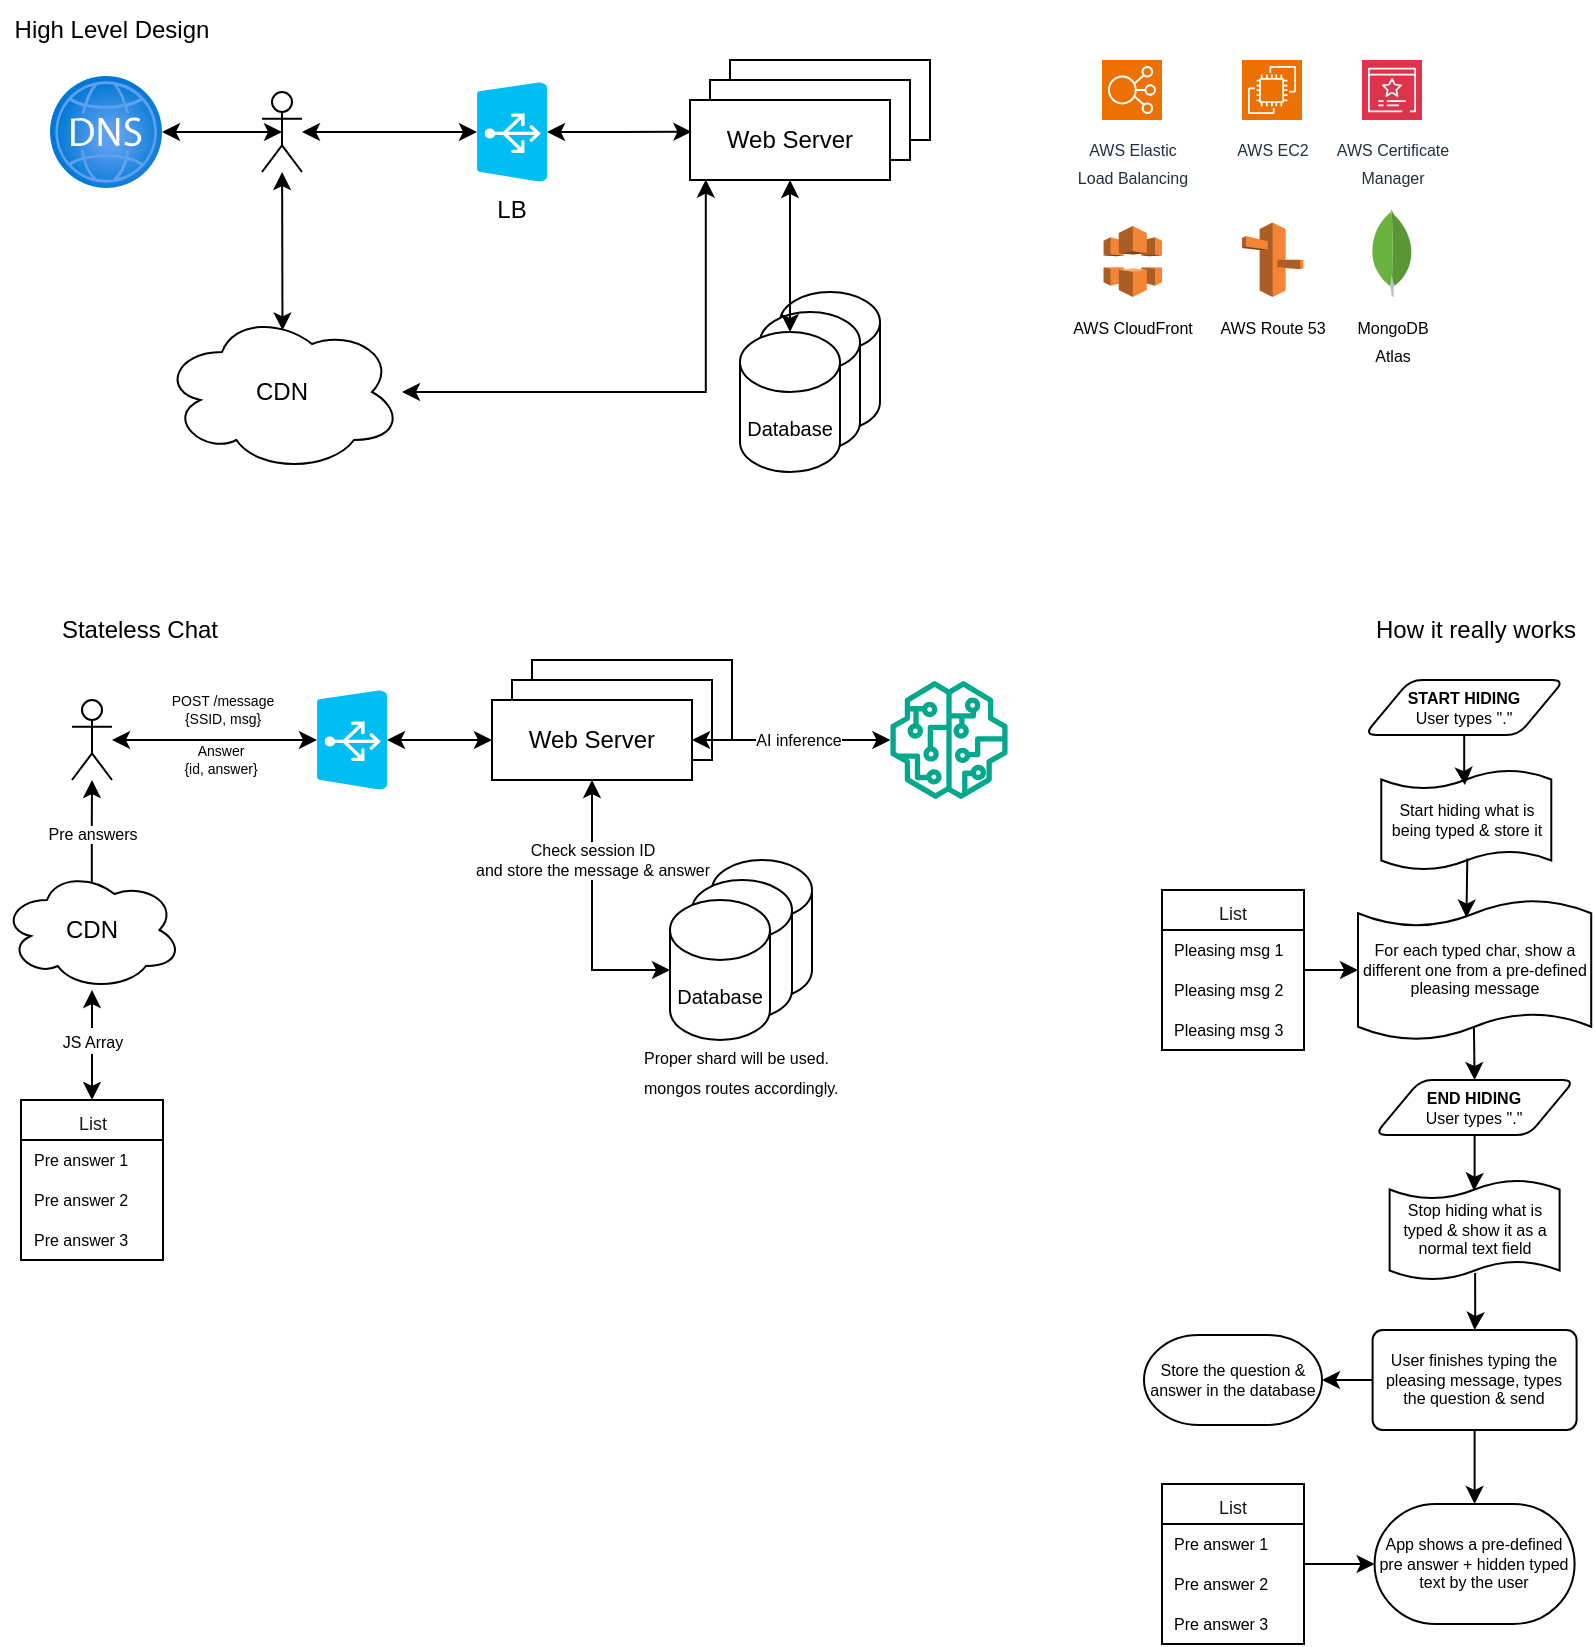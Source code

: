 <mxfile version="26.0.10">
  <diagram name="Page-1" id="pXdDRyZ64dS61cigYgUA">
    <mxGraphModel dx="1079" dy="623" grid="1" gridSize="10" guides="1" tooltips="1" connect="1" arrows="1" fold="1" page="1" pageScale="1" pageWidth="827" pageHeight="1169" math="0" shadow="0">
      <root>
        <mxCell id="0" />
        <mxCell id="1" parent="0" />
        <mxCell id="v0xAUiyPOvjsgH3e3ayZ-17" style="edgeStyle=orthogonalEdgeStyle;rounded=0;orthogonalLoop=1;jettySize=auto;html=1;exitX=0.5;exitY=0.5;exitDx=0;exitDy=0;exitPerimeter=0;startArrow=classic;startFill=1;" edge="1" parent="1" source="v0xAUiyPOvjsgH3e3ayZ-2" target="v0xAUiyPOvjsgH3e3ayZ-35">
          <mxGeometry relative="1" as="geometry">
            <mxPoint x="90.0" y="76" as="targetPoint" />
          </mxGeometry>
        </mxCell>
        <mxCell id="v0xAUiyPOvjsgH3e3ayZ-24" value="" style="edgeStyle=orthogonalEdgeStyle;rounded=0;orthogonalLoop=1;jettySize=auto;html=1;startArrow=classic;startFill=1;entryX=0.5;entryY=0;entryDx=0;entryDy=0;entryPerimeter=0;" edge="1" parent="1" source="v0xAUiyPOvjsgH3e3ayZ-2" target="v0xAUiyPOvjsgH3e3ayZ-38">
          <mxGeometry relative="1" as="geometry">
            <mxPoint x="240.0" y="76" as="targetPoint" />
          </mxGeometry>
        </mxCell>
        <mxCell id="v0xAUiyPOvjsgH3e3ayZ-2" value="" style="shape=umlActor;verticalLabelPosition=bottom;verticalAlign=top;html=1;outlineConnect=0;" vertex="1" parent="1">
          <mxGeometry x="140" y="56" width="20" height="40" as="geometry" />
        </mxCell>
        <mxCell id="v0xAUiyPOvjsgH3e3ayZ-4" value="" style="shape=cylinder3;whiteSpace=wrap;html=1;boundedLbl=1;backgroundOutline=1;size=15;" vertex="1" parent="1">
          <mxGeometry x="399" y="156" width="50" height="70" as="geometry" />
        </mxCell>
        <mxCell id="v0xAUiyPOvjsgH3e3ayZ-5" value="" style="shape=cylinder3;whiteSpace=wrap;html=1;boundedLbl=1;backgroundOutline=1;size=15;" vertex="1" parent="1">
          <mxGeometry x="389" y="166" width="50" height="70" as="geometry" />
        </mxCell>
        <mxCell id="v0xAUiyPOvjsgH3e3ayZ-6" value="&lt;font size=&quot;1&quot;&gt;Database&lt;/font&gt;" style="shape=cylinder3;whiteSpace=wrap;html=1;boundedLbl=1;backgroundOutline=1;size=15;" vertex="1" parent="1">
          <mxGeometry x="379" y="176" width="50" height="70" as="geometry" />
        </mxCell>
        <mxCell id="v0xAUiyPOvjsgH3e3ayZ-9" value="Server" style="rounded=0;whiteSpace=wrap;html=1;" vertex="1" parent="1">
          <mxGeometry x="374" y="40" width="100" height="40" as="geometry" />
        </mxCell>
        <mxCell id="v0xAUiyPOvjsgH3e3ayZ-10" value="Server" style="rounded=0;whiteSpace=wrap;html=1;" vertex="1" parent="1">
          <mxGeometry x="364" y="50" width="100" height="40" as="geometry" />
        </mxCell>
        <mxCell id="v0xAUiyPOvjsgH3e3ayZ-22" value="" style="edgeStyle=orthogonalEdgeStyle;rounded=0;orthogonalLoop=1;jettySize=auto;html=1;startArrow=classic;startFill=1;" edge="1" parent="1" source="v0xAUiyPOvjsgH3e3ayZ-11" target="v0xAUiyPOvjsgH3e3ayZ-6">
          <mxGeometry relative="1" as="geometry" />
        </mxCell>
        <mxCell id="v0xAUiyPOvjsgH3e3ayZ-11" value="Web Server" style="rounded=0;whiteSpace=wrap;html=1;" vertex="1" parent="1">
          <mxGeometry x="354" y="60" width="100" height="40" as="geometry" />
        </mxCell>
        <mxCell id="v0xAUiyPOvjsgH3e3ayZ-12" value="CDN" style="ellipse;shape=cloud;whiteSpace=wrap;html=1;" vertex="1" parent="1">
          <mxGeometry x="90" y="166" width="120" height="80" as="geometry" />
        </mxCell>
        <mxCell id="v0xAUiyPOvjsgH3e3ayZ-19" value="" style="endArrow=classic;startArrow=classic;html=1;rounded=0;exitX=0.502;exitY=0.115;exitDx=0;exitDy=0;exitPerimeter=0;" edge="1" parent="1" source="v0xAUiyPOvjsgH3e3ayZ-12" target="v0xAUiyPOvjsgH3e3ayZ-2">
          <mxGeometry width="50" height="50" relative="1" as="geometry">
            <mxPoint x="230" y="206" as="sourcePoint" />
            <mxPoint x="280" y="156" as="targetPoint" />
          </mxGeometry>
        </mxCell>
        <mxCell id="v0xAUiyPOvjsgH3e3ayZ-20" style="edgeStyle=orthogonalEdgeStyle;rounded=0;orthogonalLoop=1;jettySize=auto;html=1;entryX=0.007;entryY=0.397;entryDx=0;entryDy=0;entryPerimeter=0;startArrow=classic;startFill=1;exitX=0.5;exitY=1;exitDx=0;exitDy=0;exitPerimeter=0;" edge="1" parent="1" source="v0xAUiyPOvjsgH3e3ayZ-38" target="v0xAUiyPOvjsgH3e3ayZ-11">
          <mxGeometry relative="1" as="geometry">
            <mxPoint x="300.0" y="76" as="sourcePoint" />
          </mxGeometry>
        </mxCell>
        <mxCell id="v0xAUiyPOvjsgH3e3ayZ-23" style="edgeStyle=orthogonalEdgeStyle;rounded=0;orthogonalLoop=1;jettySize=auto;html=1;entryX=0.079;entryY=0.994;entryDx=0;entryDy=0;entryPerimeter=0;startArrow=classic;startFill=1;" edge="1" parent="1" source="v0xAUiyPOvjsgH3e3ayZ-12" target="v0xAUiyPOvjsgH3e3ayZ-11">
          <mxGeometry relative="1" as="geometry" />
        </mxCell>
        <mxCell id="v0xAUiyPOvjsgH3e3ayZ-25" value="High Level Design" style="text;html=1;align=center;verticalAlign=middle;whiteSpace=wrap;rounded=0;" vertex="1" parent="1">
          <mxGeometry x="10" y="10" width="110" height="30" as="geometry" />
        </mxCell>
        <mxCell id="v0xAUiyPOvjsgH3e3ayZ-26" value="&lt;font style=&quot;font-size: 8px;&quot;&gt;AWS EC2&lt;/font&gt;" style="sketch=0;points=[[0,0,0],[0.25,0,0],[0.5,0,0],[0.75,0,0],[1,0,0],[0,1,0],[0.25,1,0],[0.5,1,0],[0.75,1,0],[1,1,0],[0,0.25,0],[0,0.5,0],[0,0.75,0],[1,0.25,0],[1,0.5,0],[1,0.75,0]];outlineConnect=0;fontColor=#232F3E;fillColor=#ED7100;strokeColor=#ffffff;dashed=0;verticalLabelPosition=bottom;verticalAlign=top;align=center;html=1;fontSize=12;fontStyle=0;aspect=fixed;shape=mxgraph.aws4.resourceIcon;resIcon=mxgraph.aws4.ec2;" vertex="1" parent="1">
          <mxGeometry x="630" y="40" width="30" height="30" as="geometry" />
        </mxCell>
        <mxCell id="v0xAUiyPOvjsgH3e3ayZ-29" value="&lt;font style=&quot;font-size: 8px;&quot;&gt;AWS Elastic &lt;br&gt;Load Balancing&lt;/font&gt;" style="sketch=0;points=[[0,0,0],[0.25,0,0],[0.5,0,0],[0.75,0,0],[1,0,0],[0,1,0],[0.25,1,0],[0.5,1,0],[0.75,1,0],[1,1,0],[0,0.25,0],[0,0.5,0],[0,0.75,0],[1,0.25,0],[1,0.5,0],[1,0.75,0]];outlineConnect=0;fontColor=#232F3E;fillColor=#ED7100;strokeColor=#ffffff;dashed=0;verticalLabelPosition=bottom;verticalAlign=top;align=center;html=1;fontSize=12;fontStyle=0;aspect=fixed;shape=mxgraph.aws4.resourceIcon;resIcon=mxgraph.aws4.elastic_load_balancing;" vertex="1" parent="1">
          <mxGeometry x="560" y="40" width="30" height="30" as="geometry" />
        </mxCell>
        <mxCell id="v0xAUiyPOvjsgH3e3ayZ-31" value="&lt;font style=&quot;font-size: 8px;&quot;&gt;AWS CloudFront&lt;/font&gt;" style="outlineConnect=0;dashed=0;verticalLabelPosition=bottom;verticalAlign=top;align=center;html=1;shape=mxgraph.aws3.cloudfront;fillColor=#F58536;gradientColor=none;" vertex="1" parent="1">
          <mxGeometry x="560.8" y="123" width="29.2" height="35.5" as="geometry" />
        </mxCell>
        <mxCell id="v0xAUiyPOvjsgH3e3ayZ-32" value="&lt;font style=&quot;font-size: 8px;&quot;&gt;AWS Route 53&lt;/font&gt;" style="outlineConnect=0;dashed=0;verticalLabelPosition=bottom;verticalAlign=top;align=center;html=1;shape=mxgraph.aws3.route_53;fillColor=#F58536;gradientColor=none;" vertex="1" parent="1">
          <mxGeometry x="630" y="121.25" width="30.72" height="37.25" as="geometry" />
        </mxCell>
        <mxCell id="v0xAUiyPOvjsgH3e3ayZ-33" value="&lt;font style=&quot;font-size: 8px;&quot;&gt;AWS Certificate &lt;br&gt;Manager&lt;/font&gt;" style="sketch=0;points=[[0,0,0],[0.25,0,0],[0.5,0,0],[0.75,0,0],[1,0,0],[0,1,0],[0.25,1,0],[0.5,1,0],[0.75,1,0],[1,1,0],[0,0.25,0],[0,0.5,0],[0,0.75,0],[1,0.25,0],[1,0.5,0],[1,0.75,0]];outlineConnect=0;fontColor=#232F3E;fillColor=#DD344C;strokeColor=#ffffff;dashed=0;verticalLabelPosition=bottom;verticalAlign=top;align=center;html=1;fontSize=12;fontStyle=0;aspect=fixed;shape=mxgraph.aws4.resourceIcon;resIcon=mxgraph.aws4.certificate_manager_3;" vertex="1" parent="1">
          <mxGeometry x="690" y="40" width="30" height="30" as="geometry" />
        </mxCell>
        <mxCell id="v0xAUiyPOvjsgH3e3ayZ-34" value="&lt;font style=&quot;font-size: 8px;&quot;&gt;MongoDB&lt;br&gt;Atlas&lt;/font&gt;" style="dashed=0;outlineConnect=0;html=1;align=center;labelPosition=center;verticalLabelPosition=bottom;verticalAlign=top;shape=mxgraph.weblogos.mongodb" vertex="1" parent="1">
          <mxGeometry x="694.48" y="114.5" width="21.03" height="44" as="geometry" />
        </mxCell>
        <mxCell id="v0xAUiyPOvjsgH3e3ayZ-35" value="" style="image;aspect=fixed;html=1;points=[];align=center;fontSize=12;image=img/lib/azure2/networking/DNS_Zones.svg;" vertex="1" parent="1">
          <mxGeometry x="34" y="48" width="56" height="56" as="geometry" />
        </mxCell>
        <mxCell id="v0xAUiyPOvjsgH3e3ayZ-38" value="" style="verticalLabelPosition=bottom;html=1;verticalAlign=top;align=center;strokeColor=none;fillColor=#00BEF2;shape=mxgraph.azure.azure_load_balancer;rotation=-90;" vertex="1" parent="1">
          <mxGeometry x="240" y="58.5" width="50" height="35" as="geometry" />
        </mxCell>
        <mxCell id="v0xAUiyPOvjsgH3e3ayZ-40" value="LB" style="text;html=1;align=center;verticalAlign=middle;whiteSpace=wrap;rounded=0;" vertex="1" parent="1">
          <mxGeometry x="235" y="100" width="60" height="30" as="geometry" />
        </mxCell>
        <mxCell id="v0xAUiyPOvjsgH3e3ayZ-48" value="Stateless Chat" style="text;html=1;align=center;verticalAlign=middle;whiteSpace=wrap;rounded=0;" vertex="1" parent="1">
          <mxGeometry x="34" y="310" width="90" height="30" as="geometry" />
        </mxCell>
        <mxCell id="v0xAUiyPOvjsgH3e3ayZ-50" value="" style="shape=umlActor;verticalLabelPosition=bottom;verticalAlign=top;html=1;outlineConnect=0;" vertex="1" parent="1">
          <mxGeometry x="45" y="360" width="20" height="40" as="geometry" />
        </mxCell>
        <mxCell id="v0xAUiyPOvjsgH3e3ayZ-51" value="" style="edgeStyle=orthogonalEdgeStyle;rounded=0;orthogonalLoop=1;jettySize=auto;html=1;startArrow=classic;startFill=1;entryX=0.5;entryY=0;entryDx=0;entryDy=0;entryPerimeter=0;" edge="1" parent="1" target="v0xAUiyPOvjsgH3e3ayZ-52" source="v0xAUiyPOvjsgH3e3ayZ-50">
          <mxGeometry relative="1" as="geometry">
            <mxPoint x="80" y="382.5" as="sourcePoint" />
            <mxPoint x="160.0" y="382.5" as="targetPoint" />
          </mxGeometry>
        </mxCell>
        <mxCell id="v0xAUiyPOvjsgH3e3ayZ-53" value="&lt;span style=&quot;line-height: 70%;&quot;&gt;Answer&lt;br&gt;{id, answer}&lt;/span&gt;" style="edgeLabel;html=1;align=center;verticalAlign=middle;resizable=0;points=[];fontSize=7;" vertex="1" connectable="0" parent="v0xAUiyPOvjsgH3e3ayZ-51">
          <mxGeometry x="0.199" y="-1" relative="1" as="geometry">
            <mxPoint x="-8" y="9" as="offset" />
          </mxGeometry>
        </mxCell>
        <mxCell id="v0xAUiyPOvjsgH3e3ayZ-58" value="&lt;font&gt;POST /message&lt;/font&gt;&lt;div&gt;&lt;font&gt;{SSID, msg}&lt;/font&gt;&lt;/div&gt;" style="edgeLabel;html=1;align=center;verticalAlign=middle;resizable=0;points=[];fontSize=7;" vertex="1" connectable="0" parent="v0xAUiyPOvjsgH3e3ayZ-51">
          <mxGeometry x="0.277" relative="1" as="geometry">
            <mxPoint x="-11" y="-15" as="offset" />
          </mxGeometry>
        </mxCell>
        <mxCell id="v0xAUiyPOvjsgH3e3ayZ-57" value="" style="edgeStyle=orthogonalEdgeStyle;rounded=0;orthogonalLoop=1;jettySize=auto;html=1;startArrow=classic;startFill=1;" edge="1" parent="1" source="v0xAUiyPOvjsgH3e3ayZ-52" target="v0xAUiyPOvjsgH3e3ayZ-56">
          <mxGeometry relative="1" as="geometry" />
        </mxCell>
        <mxCell id="v0xAUiyPOvjsgH3e3ayZ-52" value="" style="verticalLabelPosition=bottom;html=1;verticalAlign=top;align=center;strokeColor=none;fillColor=#00BEF2;shape=mxgraph.azure.azure_load_balancer;rotation=-90;" vertex="1" parent="1">
          <mxGeometry x="160" y="362.5" width="50" height="35" as="geometry" />
        </mxCell>
        <mxCell id="v0xAUiyPOvjsgH3e3ayZ-54" value="Server" style="rounded=0;whiteSpace=wrap;html=1;" vertex="1" parent="1">
          <mxGeometry x="275" y="340" width="100" height="40" as="geometry" />
        </mxCell>
        <mxCell id="v0xAUiyPOvjsgH3e3ayZ-55" value="Server" style="rounded=0;whiteSpace=wrap;html=1;" vertex="1" parent="1">
          <mxGeometry x="265" y="350" width="100" height="40" as="geometry" />
        </mxCell>
        <mxCell id="v0xAUiyPOvjsgH3e3ayZ-63" value="" style="edgeStyle=orthogonalEdgeStyle;rounded=0;orthogonalLoop=1;jettySize=auto;html=1;entryX=0;entryY=0.5;entryDx=0;entryDy=0;entryPerimeter=0;startArrow=classic;startFill=1;" edge="1" parent="1" source="v0xAUiyPOvjsgH3e3ayZ-56" target="v0xAUiyPOvjsgH3e3ayZ-64">
          <mxGeometry relative="1" as="geometry">
            <mxPoint x="295" y="470" as="targetPoint" />
          </mxGeometry>
        </mxCell>
        <mxCell id="v0xAUiyPOvjsgH3e3ayZ-65" value="Check session ID&lt;br&gt;and store the message &amp;amp; answer" style="edgeLabel;html=1;align=center;verticalAlign=middle;resizable=0;points=[];fontSize=8;" vertex="1" connectable="0" parent="v0xAUiyPOvjsgH3e3ayZ-63">
          <mxGeometry x="-0.432" y="2" relative="1" as="geometry">
            <mxPoint x="-2" y="2" as="offset" />
          </mxGeometry>
        </mxCell>
        <mxCell id="v0xAUiyPOvjsgH3e3ayZ-104" style="edgeStyle=orthogonalEdgeStyle;rounded=0;orthogonalLoop=1;jettySize=auto;html=1;exitX=1;exitY=0.5;exitDx=0;exitDy=0;startArrow=classic;startFill=1;" edge="1" parent="1" source="v0xAUiyPOvjsgH3e3ayZ-56" target="v0xAUiyPOvjsgH3e3ayZ-103">
          <mxGeometry relative="1" as="geometry" />
        </mxCell>
        <mxCell id="v0xAUiyPOvjsgH3e3ayZ-105" value="AI inference" style="edgeLabel;html=1;align=center;verticalAlign=middle;resizable=0;points=[];fontSize=8;" vertex="1" connectable="0" parent="v0xAUiyPOvjsgH3e3ayZ-104">
          <mxGeometry x="0.056" relative="1" as="geometry">
            <mxPoint as="offset" />
          </mxGeometry>
        </mxCell>
        <mxCell id="v0xAUiyPOvjsgH3e3ayZ-56" value="Web Server" style="rounded=0;whiteSpace=wrap;html=1;" vertex="1" parent="1">
          <mxGeometry x="255" y="360" width="100" height="40" as="geometry" />
        </mxCell>
        <mxCell id="v0xAUiyPOvjsgH3e3ayZ-60" value="" style="shape=cylinder3;whiteSpace=wrap;html=1;boundedLbl=1;backgroundOutline=1;size=15;" vertex="1" parent="1">
          <mxGeometry x="365" y="440" width="50" height="70" as="geometry" />
        </mxCell>
        <mxCell id="v0xAUiyPOvjsgH3e3ayZ-61" value="" style="shape=cylinder3;whiteSpace=wrap;html=1;boundedLbl=1;backgroundOutline=1;size=15;" vertex="1" parent="1">
          <mxGeometry x="355" y="450" width="50" height="70" as="geometry" />
        </mxCell>
        <mxCell id="v0xAUiyPOvjsgH3e3ayZ-64" value="&lt;font size=&quot;1&quot;&gt;Database&lt;/font&gt;" style="shape=cylinder3;whiteSpace=wrap;html=1;boundedLbl=1;backgroundOutline=1;size=15;" vertex="1" parent="1">
          <mxGeometry x="344" y="460" width="50" height="70" as="geometry" />
        </mxCell>
        <mxCell id="v0xAUiyPOvjsgH3e3ayZ-68" value="&lt;font style=&quot;font-size: 8px;&quot;&gt;Proper shard will be used.&lt;/font&gt;&lt;div&gt;&lt;font style=&quot;font-size: 8px;&quot;&gt;mongos routes accordingly.&lt;/font&gt;&lt;/div&gt;" style="text;html=1;align=left;verticalAlign=middle;whiteSpace=wrap;rounded=0;" vertex="1" parent="1">
          <mxGeometry x="329" y="530" width="100" height="30" as="geometry" />
        </mxCell>
        <mxCell id="v0xAUiyPOvjsgH3e3ayZ-82" value="" style="edgeStyle=orthogonalEdgeStyle;rounded=0;orthogonalLoop=1;jettySize=auto;html=1;startArrow=classic;startFill=1;" edge="1" parent="1" source="v0xAUiyPOvjsgH3e3ayZ-73" target="v0xAUiyPOvjsgH3e3ayZ-79">
          <mxGeometry relative="1" as="geometry" />
        </mxCell>
        <mxCell id="v0xAUiyPOvjsgH3e3ayZ-84" value="&lt;font style=&quot;font-size: 8px;&quot;&gt;JS Array&lt;/font&gt;" style="edgeLabel;html=1;align=center;verticalAlign=middle;resizable=0;points=[];" vertex="1" connectable="0" parent="v0xAUiyPOvjsgH3e3ayZ-82">
          <mxGeometry x="-0.239" y="1" relative="1" as="geometry">
            <mxPoint x="1" y="-9" as="offset" />
          </mxGeometry>
        </mxCell>
        <mxCell id="v0xAUiyPOvjsgH3e3ayZ-73" value="List" style="swimlane;fontStyle=0;childLayout=stackLayout;horizontal=1;startSize=20;horizontalStack=0;resizeParent=1;resizeParentMax=0;resizeLast=0;collapsible=1;marginBottom=0;whiteSpace=wrap;html=1;fontSize=9;verticalAlign=top;textOpacity=90;" vertex="1" parent="1">
          <mxGeometry x="19.5" y="560" width="71" height="80" as="geometry">
            <mxRectangle x="19.5" y="560" width="50" height="20" as="alternateBounds" />
          </mxGeometry>
        </mxCell>
        <mxCell id="v0xAUiyPOvjsgH3e3ayZ-74" value="Pre answer 1" style="text;strokeColor=none;fillColor=none;align=left;verticalAlign=middle;spacingLeft=4;spacingRight=4;overflow=hidden;points=[[0,0.5],[1,0.5]];portConstraint=eastwest;rotatable=0;whiteSpace=wrap;html=1;fontSize=8;" vertex="1" parent="v0xAUiyPOvjsgH3e3ayZ-73">
          <mxGeometry y="20" width="71" height="20" as="geometry" />
        </mxCell>
        <mxCell id="v0xAUiyPOvjsgH3e3ayZ-75" value="Pre answer 2" style="text;strokeColor=none;fillColor=none;align=left;verticalAlign=middle;spacingLeft=4;spacingRight=4;overflow=hidden;points=[[0,0.5],[1,0.5]];portConstraint=eastwest;rotatable=0;whiteSpace=wrap;html=1;fontSize=8;" vertex="1" parent="v0xAUiyPOvjsgH3e3ayZ-73">
          <mxGeometry y="40" width="71" height="20" as="geometry" />
        </mxCell>
        <mxCell id="v0xAUiyPOvjsgH3e3ayZ-76" value="Pre answer 3" style="text;strokeColor=none;fillColor=none;align=left;verticalAlign=middle;spacingLeft=4;spacingRight=4;overflow=hidden;points=[[0,0.5],[1,0.5]];portConstraint=eastwest;rotatable=0;whiteSpace=wrap;html=1;fontSize=8;" vertex="1" parent="v0xAUiyPOvjsgH3e3ayZ-73">
          <mxGeometry y="60" width="71" height="20" as="geometry" />
        </mxCell>
        <mxCell id="v0xAUiyPOvjsgH3e3ayZ-81" value="" style="edgeStyle=orthogonalEdgeStyle;rounded=0;orthogonalLoop=1;jettySize=auto;html=1;exitX=0.499;exitY=0.135;exitDx=0;exitDy=0;exitPerimeter=0;" edge="1" parent="1" source="v0xAUiyPOvjsgH3e3ayZ-79" target="v0xAUiyPOvjsgH3e3ayZ-50">
          <mxGeometry relative="1" as="geometry" />
        </mxCell>
        <mxCell id="v0xAUiyPOvjsgH3e3ayZ-83" value="&lt;font&gt;Pre answers&lt;/font&gt;" style="edgeLabel;html=1;align=center;verticalAlign=middle;resizable=0;points=[];fontSize=8;" vertex="1" connectable="0" parent="v0xAUiyPOvjsgH3e3ayZ-81">
          <mxGeometry x="-0.175" relative="1" as="geometry">
            <mxPoint y="-4" as="offset" />
          </mxGeometry>
        </mxCell>
        <mxCell id="v0xAUiyPOvjsgH3e3ayZ-79" value="CDN" style="ellipse;shape=cloud;whiteSpace=wrap;html=1;" vertex="1" parent="1">
          <mxGeometry x="10" y="445" width="90" height="60" as="geometry" />
        </mxCell>
        <mxCell id="v0xAUiyPOvjsgH3e3ayZ-86" value="&lt;b&gt;START HIDING&lt;/b&gt;&lt;br&gt;User types &quot;.&quot;" style="shape=parallelogram;html=1;strokeWidth=1;perimeter=parallelogramPerimeter;whiteSpace=wrap;rounded=1;arcSize=12;size=0.23;fontSize=8;" vertex="1" parent="1">
          <mxGeometry x="691.14" y="350" width="100" height="27.5" as="geometry" />
        </mxCell>
        <mxCell id="v0xAUiyPOvjsgH3e3ayZ-87" value="How it really works" style="text;html=1;align=center;verticalAlign=middle;whiteSpace=wrap;rounded=0;" vertex="1" parent="1">
          <mxGeometry x="692.14" y="310" width="110" height="30" as="geometry" />
        </mxCell>
        <mxCell id="v0xAUiyPOvjsgH3e3ayZ-88" value="Start hiding what is being typed &amp;amp; store it" style="shape=tape;whiteSpace=wrap;html=1;strokeWidth=1;size=0.19;fontSize=8;" vertex="1" parent="1">
          <mxGeometry x="699.64" y="395" width="85" height="50" as="geometry" />
        </mxCell>
        <mxCell id="v0xAUiyPOvjsgH3e3ayZ-102" style="edgeStyle=orthogonalEdgeStyle;rounded=0;orthogonalLoop=1;jettySize=auto;html=1;entryX=0.5;entryY=0;entryDx=0;entryDy=0;exitX=0.497;exitY=0.902;exitDx=0;exitDy=0;exitPerimeter=0;strokeWidth=1;" edge="1" parent="1" source="v0xAUiyPOvjsgH3e3ayZ-90" target="v0xAUiyPOvjsgH3e3ayZ-91">
          <mxGeometry relative="1" as="geometry" />
        </mxCell>
        <mxCell id="v0xAUiyPOvjsgH3e3ayZ-90" value="For each typed char, show a different one from a pre-defined pleasing message" style="shape=tape;whiteSpace=wrap;html=1;strokeWidth=1;size=0.19;fontSize=8;" vertex="1" parent="1">
          <mxGeometry x="688.0" y="460" width="116.61" height="70" as="geometry" />
        </mxCell>
        <mxCell id="v0xAUiyPOvjsgH3e3ayZ-120" value="" style="edgeStyle=orthogonalEdgeStyle;rounded=0;orthogonalLoop=1;jettySize=auto;html=1;entryX=0.496;entryY=0.107;entryDx=0;entryDy=0;entryPerimeter=0;" edge="1" parent="1" source="v0xAUiyPOvjsgH3e3ayZ-91" target="v0xAUiyPOvjsgH3e3ayZ-119">
          <mxGeometry relative="1" as="geometry" />
        </mxCell>
        <mxCell id="v0xAUiyPOvjsgH3e3ayZ-91" value="&lt;b&gt;END HIDING&lt;/b&gt;&lt;br&gt;User types &quot;.&quot;" style="shape=parallelogram;html=1;strokeWidth=1;perimeter=parallelogramPerimeter;whiteSpace=wrap;rounded=1;arcSize=12;size=0.23;fontSize=8;" vertex="1" parent="1">
          <mxGeometry x="696.3" y="550" width="100" height="27.5" as="geometry" />
        </mxCell>
        <mxCell id="v0xAUiyPOvjsgH3e3ayZ-96" value="" style="edgeStyle=orthogonalEdgeStyle;rounded=0;orthogonalLoop=1;jettySize=auto;html=1;" edge="1" parent="1" source="v0xAUiyPOvjsgH3e3ayZ-92" target="v0xAUiyPOvjsgH3e3ayZ-90">
          <mxGeometry relative="1" as="geometry" />
        </mxCell>
        <mxCell id="v0xAUiyPOvjsgH3e3ayZ-92" value="List" style="swimlane;fontStyle=0;childLayout=stackLayout;horizontal=1;startSize=20;horizontalStack=0;resizeParent=1;resizeParentMax=0;resizeLast=0;collapsible=1;marginBottom=0;whiteSpace=wrap;html=1;fontSize=9;verticalAlign=top;textOpacity=90;" vertex="1" parent="1">
          <mxGeometry x="590" y="455" width="71" height="80" as="geometry">
            <mxRectangle x="19.5" y="560" width="50" height="20" as="alternateBounds" />
          </mxGeometry>
        </mxCell>
        <mxCell id="v0xAUiyPOvjsgH3e3ayZ-93" value="Pleasing msg 1" style="text;strokeColor=none;fillColor=none;align=left;verticalAlign=middle;spacingLeft=4;spacingRight=4;overflow=hidden;points=[[0,0.5],[1,0.5]];portConstraint=eastwest;rotatable=0;whiteSpace=wrap;html=1;fontSize=8;" vertex="1" parent="v0xAUiyPOvjsgH3e3ayZ-92">
          <mxGeometry y="20" width="71" height="20" as="geometry" />
        </mxCell>
        <mxCell id="v0xAUiyPOvjsgH3e3ayZ-94" value="Pleasing msg 2" style="text;strokeColor=none;fillColor=none;align=left;verticalAlign=middle;spacingLeft=4;spacingRight=4;overflow=hidden;points=[[0,0.5],[1,0.5]];portConstraint=eastwest;rotatable=0;whiteSpace=wrap;html=1;fontSize=8;" vertex="1" parent="v0xAUiyPOvjsgH3e3ayZ-92">
          <mxGeometry y="40" width="71" height="20" as="geometry" />
        </mxCell>
        <mxCell id="v0xAUiyPOvjsgH3e3ayZ-95" value="Pleasing msg 3" style="text;strokeColor=none;fillColor=none;align=left;verticalAlign=middle;spacingLeft=4;spacingRight=4;overflow=hidden;points=[[0,0.5],[1,0.5]];portConstraint=eastwest;rotatable=0;whiteSpace=wrap;html=1;fontSize=8;" vertex="1" parent="v0xAUiyPOvjsgH3e3ayZ-92">
          <mxGeometry y="60" width="71" height="20" as="geometry" />
        </mxCell>
        <mxCell id="v0xAUiyPOvjsgH3e3ayZ-98" style="edgeStyle=orthogonalEdgeStyle;rounded=0;orthogonalLoop=1;jettySize=auto;html=1;entryX=0.492;entryY=0.151;entryDx=0;entryDy=0;entryPerimeter=0;" edge="1" parent="1" source="v0xAUiyPOvjsgH3e3ayZ-86" target="v0xAUiyPOvjsgH3e3ayZ-88">
          <mxGeometry relative="1" as="geometry" />
        </mxCell>
        <mxCell id="v0xAUiyPOvjsgH3e3ayZ-101" style="edgeStyle=orthogonalEdgeStyle;rounded=0;orthogonalLoop=1;jettySize=auto;html=1;entryX=0.465;entryY=0.126;entryDx=0;entryDy=0;entryPerimeter=0;exitX=0.506;exitY=0.884;exitDx=0;exitDy=0;exitPerimeter=0;strokeWidth=1;" edge="1" parent="1" source="v0xAUiyPOvjsgH3e3ayZ-88" target="v0xAUiyPOvjsgH3e3ayZ-90">
          <mxGeometry relative="1" as="geometry" />
        </mxCell>
        <mxCell id="v0xAUiyPOvjsgH3e3ayZ-103" value="" style="sketch=0;outlineConnect=0;fontColor=#232F3E;gradientColor=none;fillColor=#01A88D;strokeColor=none;dashed=0;verticalLabelPosition=bottom;verticalAlign=top;align=center;html=1;fontSize=12;fontStyle=0;aspect=fixed;pointerEvents=1;shape=mxgraph.aws4.sagemaker_model;" vertex="1" parent="1">
          <mxGeometry x="454" y="350.5" width="59" height="59" as="geometry" />
        </mxCell>
        <mxCell id="v0xAUiyPOvjsgH3e3ayZ-115" value="" style="edgeStyle=orthogonalEdgeStyle;rounded=0;orthogonalLoop=1;jettySize=auto;html=1;strokeWidth=1;" edge="1" parent="1" source="v0xAUiyPOvjsgH3e3ayZ-107" target="v0xAUiyPOvjsgH3e3ayZ-109">
          <mxGeometry relative="1" as="geometry" />
        </mxCell>
        <mxCell id="v0xAUiyPOvjsgH3e3ayZ-107" value="User finishes typing the pleasing message, types the question &amp;amp; send" style="rounded=1;whiteSpace=wrap;html=1;absoluteArcSize=1;arcSize=10;strokeWidth=1;fontSize=8;" vertex="1" parent="1">
          <mxGeometry x="695.3" y="675" width="102" height="50" as="geometry" />
        </mxCell>
        <mxCell id="v0xAUiyPOvjsgH3e3ayZ-109" value="App shows a pre-defined pre answer + hidden typed text by the user" style="strokeWidth=1;html=1;shape=mxgraph.flowchart.terminator;whiteSpace=wrap;fontSize=8;" vertex="1" parent="1">
          <mxGeometry x="696.3" y="762" width="100" height="60" as="geometry" />
        </mxCell>
        <mxCell id="v0xAUiyPOvjsgH3e3ayZ-114" value="" style="edgeStyle=orthogonalEdgeStyle;rounded=0;orthogonalLoop=1;jettySize=auto;html=1;" edge="1" parent="1" source="v0xAUiyPOvjsgH3e3ayZ-110" target="v0xAUiyPOvjsgH3e3ayZ-109">
          <mxGeometry relative="1" as="geometry" />
        </mxCell>
        <mxCell id="v0xAUiyPOvjsgH3e3ayZ-110" value="List" style="swimlane;fontStyle=0;childLayout=stackLayout;horizontal=1;startSize=20;horizontalStack=0;resizeParent=1;resizeParentMax=0;resizeLast=0;collapsible=1;marginBottom=0;whiteSpace=wrap;html=1;fontSize=9;verticalAlign=top;textOpacity=90;" vertex="1" parent="1">
          <mxGeometry x="590" y="752" width="71" height="80" as="geometry">
            <mxRectangle x="19.5" y="560" width="50" height="20" as="alternateBounds" />
          </mxGeometry>
        </mxCell>
        <mxCell id="v0xAUiyPOvjsgH3e3ayZ-111" value="Pre answer 1" style="text;strokeColor=none;fillColor=none;align=left;verticalAlign=middle;spacingLeft=4;spacingRight=4;overflow=hidden;points=[[0,0.5],[1,0.5]];portConstraint=eastwest;rotatable=0;whiteSpace=wrap;html=1;fontSize=8;" vertex="1" parent="v0xAUiyPOvjsgH3e3ayZ-110">
          <mxGeometry y="20" width="71" height="20" as="geometry" />
        </mxCell>
        <mxCell id="v0xAUiyPOvjsgH3e3ayZ-112" value="Pre answer 2" style="text;strokeColor=none;fillColor=none;align=left;verticalAlign=middle;spacingLeft=4;spacingRight=4;overflow=hidden;points=[[0,0.5],[1,0.5]];portConstraint=eastwest;rotatable=0;whiteSpace=wrap;html=1;fontSize=8;" vertex="1" parent="v0xAUiyPOvjsgH3e3ayZ-110">
          <mxGeometry y="40" width="71" height="20" as="geometry" />
        </mxCell>
        <mxCell id="v0xAUiyPOvjsgH3e3ayZ-113" value="Pre answer 3" style="text;strokeColor=none;fillColor=none;align=left;verticalAlign=middle;spacingLeft=4;spacingRight=4;overflow=hidden;points=[[0,0.5],[1,0.5]];portConstraint=eastwest;rotatable=0;whiteSpace=wrap;html=1;fontSize=8;" vertex="1" parent="v0xAUiyPOvjsgH3e3ayZ-110">
          <mxGeometry y="60" width="71" height="20" as="geometry" />
        </mxCell>
        <mxCell id="v0xAUiyPOvjsgH3e3ayZ-117" value="" style="edgeStyle=orthogonalEdgeStyle;rounded=0;orthogonalLoop=1;jettySize=auto;html=1;startArrow=classic;startFill=1;endArrow=none;" edge="1" parent="1" source="v0xAUiyPOvjsgH3e3ayZ-116" target="v0xAUiyPOvjsgH3e3ayZ-107">
          <mxGeometry relative="1" as="geometry" />
        </mxCell>
        <mxCell id="v0xAUiyPOvjsgH3e3ayZ-116" value="Store the question &amp;amp; answer in the database" style="strokeWidth=1;html=1;shape=mxgraph.flowchart.terminator;whiteSpace=wrap;fontSize=8;" vertex="1" parent="1">
          <mxGeometry x="581" y="677.5" width="89" height="45" as="geometry" />
        </mxCell>
        <mxCell id="v0xAUiyPOvjsgH3e3ayZ-121" value="" style="edgeStyle=orthogonalEdgeStyle;rounded=0;orthogonalLoop=1;jettySize=auto;html=1;exitX=0.503;exitY=0.929;exitDx=0;exitDy=0;exitPerimeter=0;" edge="1" parent="1" source="v0xAUiyPOvjsgH3e3ayZ-119" target="v0xAUiyPOvjsgH3e3ayZ-107">
          <mxGeometry relative="1" as="geometry" />
        </mxCell>
        <mxCell id="v0xAUiyPOvjsgH3e3ayZ-119" value="Stop hiding what is typed &amp;amp; show it as a normal text field" style="shape=tape;whiteSpace=wrap;html=1;strokeWidth=1;size=0.19;fontSize=8;" vertex="1" parent="1">
          <mxGeometry x="703.81" y="600" width="85" height="50" as="geometry" />
        </mxCell>
      </root>
    </mxGraphModel>
  </diagram>
</mxfile>
